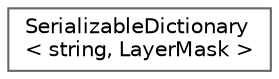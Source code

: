digraph "クラス階層図"
{
 // LATEX_PDF_SIZE
  bgcolor="transparent";
  edge [fontname=Helvetica,fontsize=10,labelfontname=Helvetica,labelfontsize=10];
  node [fontname=Helvetica,fontsize=10,shape=box,height=0.2,width=0.4];
  rankdir="LR";
  Node0 [id="Node000000",label="SerializableDictionary\l\< string, LayerMask \>",height=0.2,width=0.4,color="grey40", fillcolor="white", style="filled",URL="$class_serializable_dictionary.html",tooltip=" "];
}
